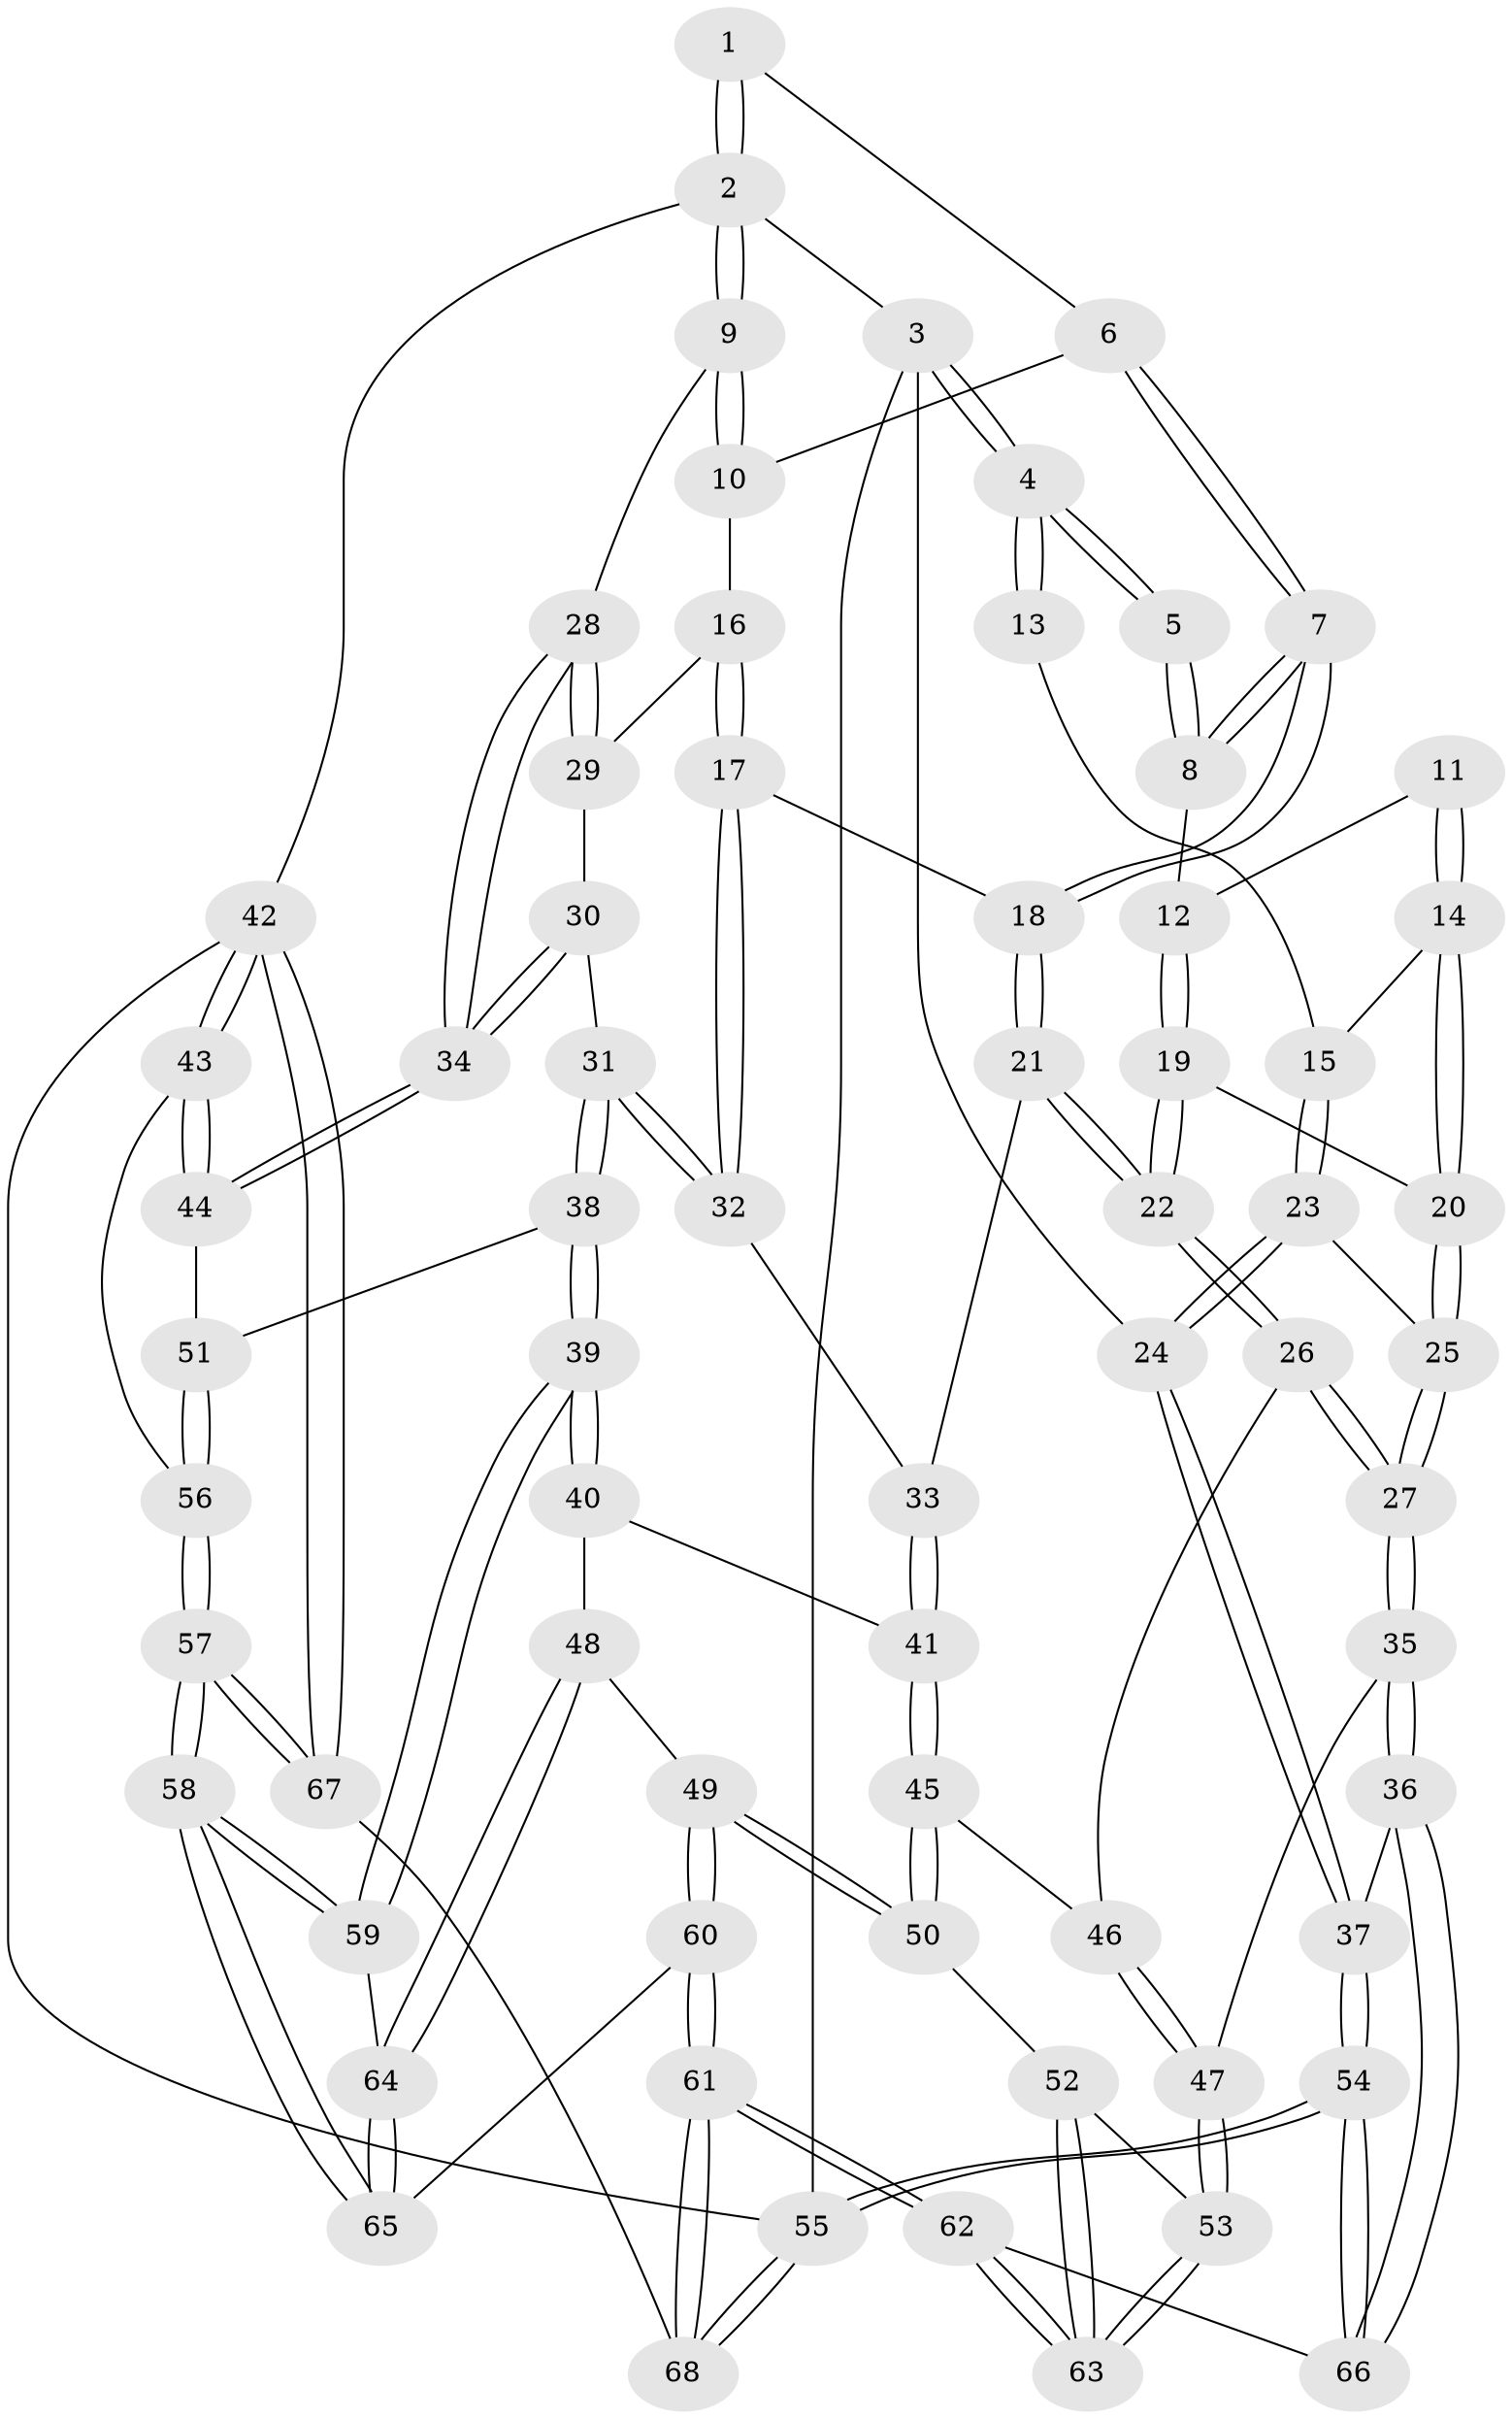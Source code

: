 // coarse degree distribution, {3: 0.0851063829787234, 5: 0.48936170212765956, 4: 0.3191489361702128, 6: 0.0851063829787234, 7: 0.02127659574468085}
// Generated by graph-tools (version 1.1) at 2025/06/03/04/25 22:06:04]
// undirected, 68 vertices, 167 edges
graph export_dot {
graph [start="1"]
  node [color=gray90,style=filled];
  1 [pos="+0.6754810015353936+0"];
  2 [pos="+1+0"];
  3 [pos="+0+0"];
  4 [pos="+0+0"];
  5 [pos="+0.32236860688631014+0"];
  6 [pos="+0.667053675597978+0.045676191185524795"];
  7 [pos="+0.5774624938777344+0.1650204017627128"];
  8 [pos="+0.394675575355254+0.12002876889964009"];
  9 [pos="+1+0.08387183854934863"];
  10 [pos="+0.8823802421294316+0.13484748695869067"];
  11 [pos="+0.17753052289986884+0.16130855010918857"];
  12 [pos="+0.39179029509254626+0.1238208468913231"];
  13 [pos="+0.028569308328490625+0.07325779169223509"];
  14 [pos="+0.18481507158374016+0.25727403387969405"];
  15 [pos="+0.07863823616580463+0.28004319010623163"];
  16 [pos="+0.6845949004585173+0.29098203734749695"];
  17 [pos="+0.6589165682535071+0.29160157273338677"];
  18 [pos="+0.6353688100780783+0.2785266024203755"];
  19 [pos="+0.3426435222594494+0.30130655793923317"];
  20 [pos="+0.2457168197784622+0.32086816966940873"];
  21 [pos="+0.439310420437039+0.4251625785466657"];
  22 [pos="+0.4262384570548232+0.4289207307777593"];
  23 [pos="+0.06451946351461615+0.3181616834838253"];
  24 [pos="+0+0.42914662029703193"];
  25 [pos="+0.17411989688296067+0.4051931597116179"];
  26 [pos="+0.4073507741938467+0.47682325996740427"];
  27 [pos="+0.1650097149988523+0.5086302362840912"];
  28 [pos="+1+0.20577443057069802"];
  29 [pos="+0.7619491181676662+0.3355560030336216"];
  30 [pos="+0.822810680838759+0.4240190270271456"];
  31 [pos="+0.7217683672822895+0.539520460331651"];
  32 [pos="+0.662552938230388+0.4365650997826869"];
  33 [pos="+0.5668127225237523+0.47770238328052356"];
  34 [pos="+1+0.4627950510795063"];
  35 [pos="+0.09257732029061863+0.6048475816667492"];
  36 [pos="+0+0.631861129831736"];
  37 [pos="+0+0.63393134405171"];
  38 [pos="+0.7209650232251074+0.5767457951879008"];
  39 [pos="+0.6994976731203219+0.601902452620768"];
  40 [pos="+0.6162537370570464+0.5718010728669676"];
  41 [pos="+0.5899102525443766+0.5449250578404392"];
  42 [pos="+1+1"];
  43 [pos="+1+0.7131722058217607"];
  44 [pos="+1+0.5159003846769982"];
  45 [pos="+0.42306299229987876+0.5455238448299163"];
  46 [pos="+0.4128492092493195+0.5072930570623366"];
  47 [pos="+0.17237922083517335+0.658254019762034"];
  48 [pos="+0.4728460337020759+0.6292948925681577"];
  49 [pos="+0.4423254392209866+0.6158416867858506"];
  50 [pos="+0.4275063139997702+0.5994174577287724"];
  51 [pos="+0.8399251408478194+0.5896393164821678"];
  52 [pos="+0.408653446316768+0.6108392852752017"];
  53 [pos="+0.22571761646616267+0.6997458272257885"];
  54 [pos="+0+1"];
  55 [pos="+0+1"];
  56 [pos="+0.8532428510551537+0.7993995198676971"];
  57 [pos="+0.7358772641903564+0.861829781163693"];
  58 [pos="+0.6986979156516944+0.7935906603302817"];
  59 [pos="+0.6836965821188108+0.6862747750405532"];
  60 [pos="+0.41505823477100406+0.8260403110923696"];
  61 [pos="+0.3413942451198312+0.9244921026777428"];
  62 [pos="+0.31071510578194655+0.8930038575386067"];
  63 [pos="+0.3100512980137421+0.8912670799254685"];
  64 [pos="+0.5024698446689806+0.657047255377859"];
  65 [pos="+0.5240538411423813+0.762559490692703"];
  66 [pos="+0.16092143811400358+0.8852024320411995"];
  67 [pos="+0.6793887405326078+1"];
  68 [pos="+0.4088276776667717+1"];
  1 -- 2;
  1 -- 2;
  1 -- 6;
  2 -- 3;
  2 -- 9;
  2 -- 9;
  2 -- 42;
  3 -- 4;
  3 -- 4;
  3 -- 24;
  3 -- 55;
  4 -- 5;
  4 -- 5;
  4 -- 13;
  4 -- 13;
  5 -- 8;
  5 -- 8;
  6 -- 7;
  6 -- 7;
  6 -- 10;
  7 -- 8;
  7 -- 8;
  7 -- 18;
  7 -- 18;
  8 -- 12;
  9 -- 10;
  9 -- 10;
  9 -- 28;
  10 -- 16;
  11 -- 12;
  11 -- 14;
  11 -- 14;
  12 -- 19;
  12 -- 19;
  13 -- 15;
  14 -- 15;
  14 -- 20;
  14 -- 20;
  15 -- 23;
  15 -- 23;
  16 -- 17;
  16 -- 17;
  16 -- 29;
  17 -- 18;
  17 -- 32;
  17 -- 32;
  18 -- 21;
  18 -- 21;
  19 -- 20;
  19 -- 22;
  19 -- 22;
  20 -- 25;
  20 -- 25;
  21 -- 22;
  21 -- 22;
  21 -- 33;
  22 -- 26;
  22 -- 26;
  23 -- 24;
  23 -- 24;
  23 -- 25;
  24 -- 37;
  24 -- 37;
  25 -- 27;
  25 -- 27;
  26 -- 27;
  26 -- 27;
  26 -- 46;
  27 -- 35;
  27 -- 35;
  28 -- 29;
  28 -- 29;
  28 -- 34;
  28 -- 34;
  29 -- 30;
  30 -- 31;
  30 -- 34;
  30 -- 34;
  31 -- 32;
  31 -- 32;
  31 -- 38;
  31 -- 38;
  32 -- 33;
  33 -- 41;
  33 -- 41;
  34 -- 44;
  34 -- 44;
  35 -- 36;
  35 -- 36;
  35 -- 47;
  36 -- 37;
  36 -- 66;
  36 -- 66;
  37 -- 54;
  37 -- 54;
  38 -- 39;
  38 -- 39;
  38 -- 51;
  39 -- 40;
  39 -- 40;
  39 -- 59;
  39 -- 59;
  40 -- 41;
  40 -- 48;
  41 -- 45;
  41 -- 45;
  42 -- 43;
  42 -- 43;
  42 -- 67;
  42 -- 67;
  42 -- 55;
  43 -- 44;
  43 -- 44;
  43 -- 56;
  44 -- 51;
  45 -- 46;
  45 -- 50;
  45 -- 50;
  46 -- 47;
  46 -- 47;
  47 -- 53;
  47 -- 53;
  48 -- 49;
  48 -- 64;
  48 -- 64;
  49 -- 50;
  49 -- 50;
  49 -- 60;
  49 -- 60;
  50 -- 52;
  51 -- 56;
  51 -- 56;
  52 -- 53;
  52 -- 63;
  52 -- 63;
  53 -- 63;
  53 -- 63;
  54 -- 55;
  54 -- 55;
  54 -- 66;
  54 -- 66;
  55 -- 68;
  55 -- 68;
  56 -- 57;
  56 -- 57;
  57 -- 58;
  57 -- 58;
  57 -- 67;
  57 -- 67;
  58 -- 59;
  58 -- 59;
  58 -- 65;
  58 -- 65;
  59 -- 64;
  60 -- 61;
  60 -- 61;
  60 -- 65;
  61 -- 62;
  61 -- 62;
  61 -- 68;
  61 -- 68;
  62 -- 63;
  62 -- 63;
  62 -- 66;
  64 -- 65;
  64 -- 65;
  67 -- 68;
}

